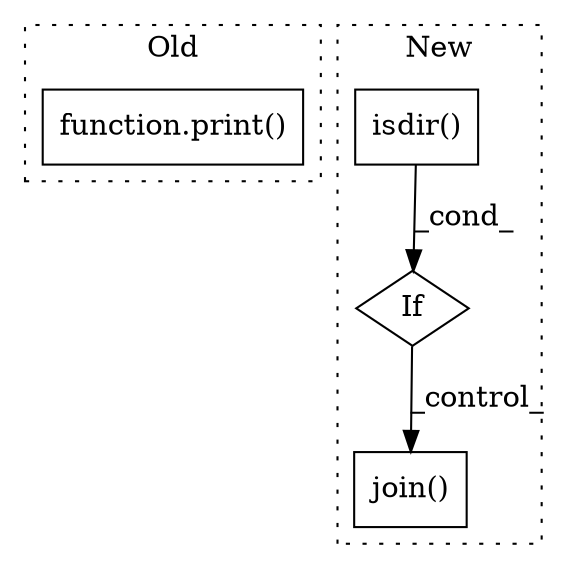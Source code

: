 digraph G {
subgraph cluster0 {
1 [label="function.print()" a="75" s="1622,1661" l="6,1" shape="box"];
label = "Old";
style="dotted";
}
subgraph cluster1 {
2 [label="isdir()" a="75" s="2323,2362" l="14,1" shape="box"];
3 [label="join()" a="75" s="2241,2265" l="13,1" shape="box"];
4 [label="If" a="96" s="2323,2362" l="14,1" shape="diamond"];
label = "New";
style="dotted";
}
2 -> 4 [label="_cond_"];
4 -> 3 [label="_control_"];
}